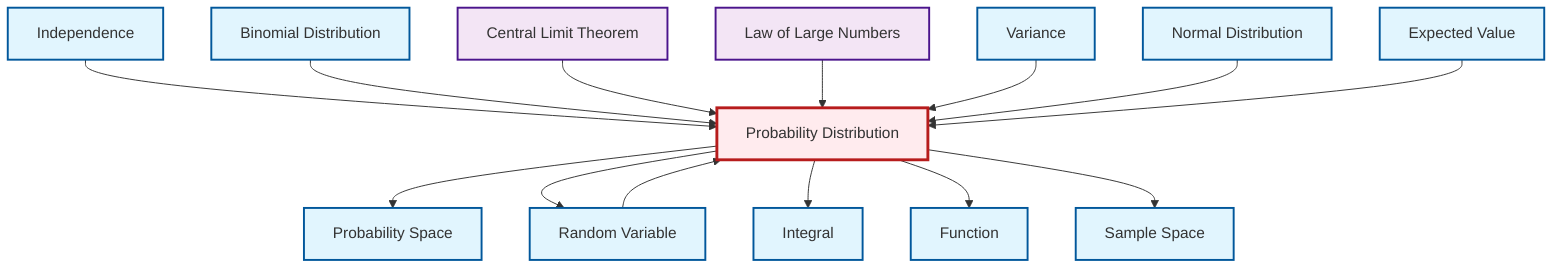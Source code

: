 graph TD
    classDef definition fill:#e1f5fe,stroke:#01579b,stroke-width:2px
    classDef theorem fill:#f3e5f5,stroke:#4a148c,stroke-width:2px
    classDef axiom fill:#fff3e0,stroke:#e65100,stroke-width:2px
    classDef example fill:#e8f5e9,stroke:#1b5e20,stroke-width:2px
    classDef current fill:#ffebee,stroke:#b71c1c,stroke-width:3px
    thm-central-limit["Central Limit Theorem"]:::theorem
    def-normal-distribution["Normal Distribution"]:::definition
    def-probability-distribution["Probability Distribution"]:::definition
    def-variance["Variance"]:::definition
    def-binomial-distribution["Binomial Distribution"]:::definition
    def-function["Function"]:::definition
    def-expectation["Expected Value"]:::definition
    def-probability-space["Probability Space"]:::definition
    def-sample-space["Sample Space"]:::definition
    def-independence["Independence"]:::definition
    def-integral["Integral"]:::definition
    thm-law-of-large-numbers["Law of Large Numbers"]:::theorem
    def-random-variable["Random Variable"]:::definition
    def-independence --> def-probability-distribution
    def-binomial-distribution --> def-probability-distribution
    def-probability-distribution --> def-probability-space
    def-probability-distribution --> def-random-variable
    thm-central-limit --> def-probability-distribution
    thm-law-of-large-numbers --> def-probability-distribution
    def-variance --> def-probability-distribution
    def-random-variable --> def-probability-distribution
    def-probability-distribution --> def-integral
    def-normal-distribution --> def-probability-distribution
    def-expectation --> def-probability-distribution
    def-probability-distribution --> def-function
    def-probability-distribution --> def-sample-space
    class def-probability-distribution current